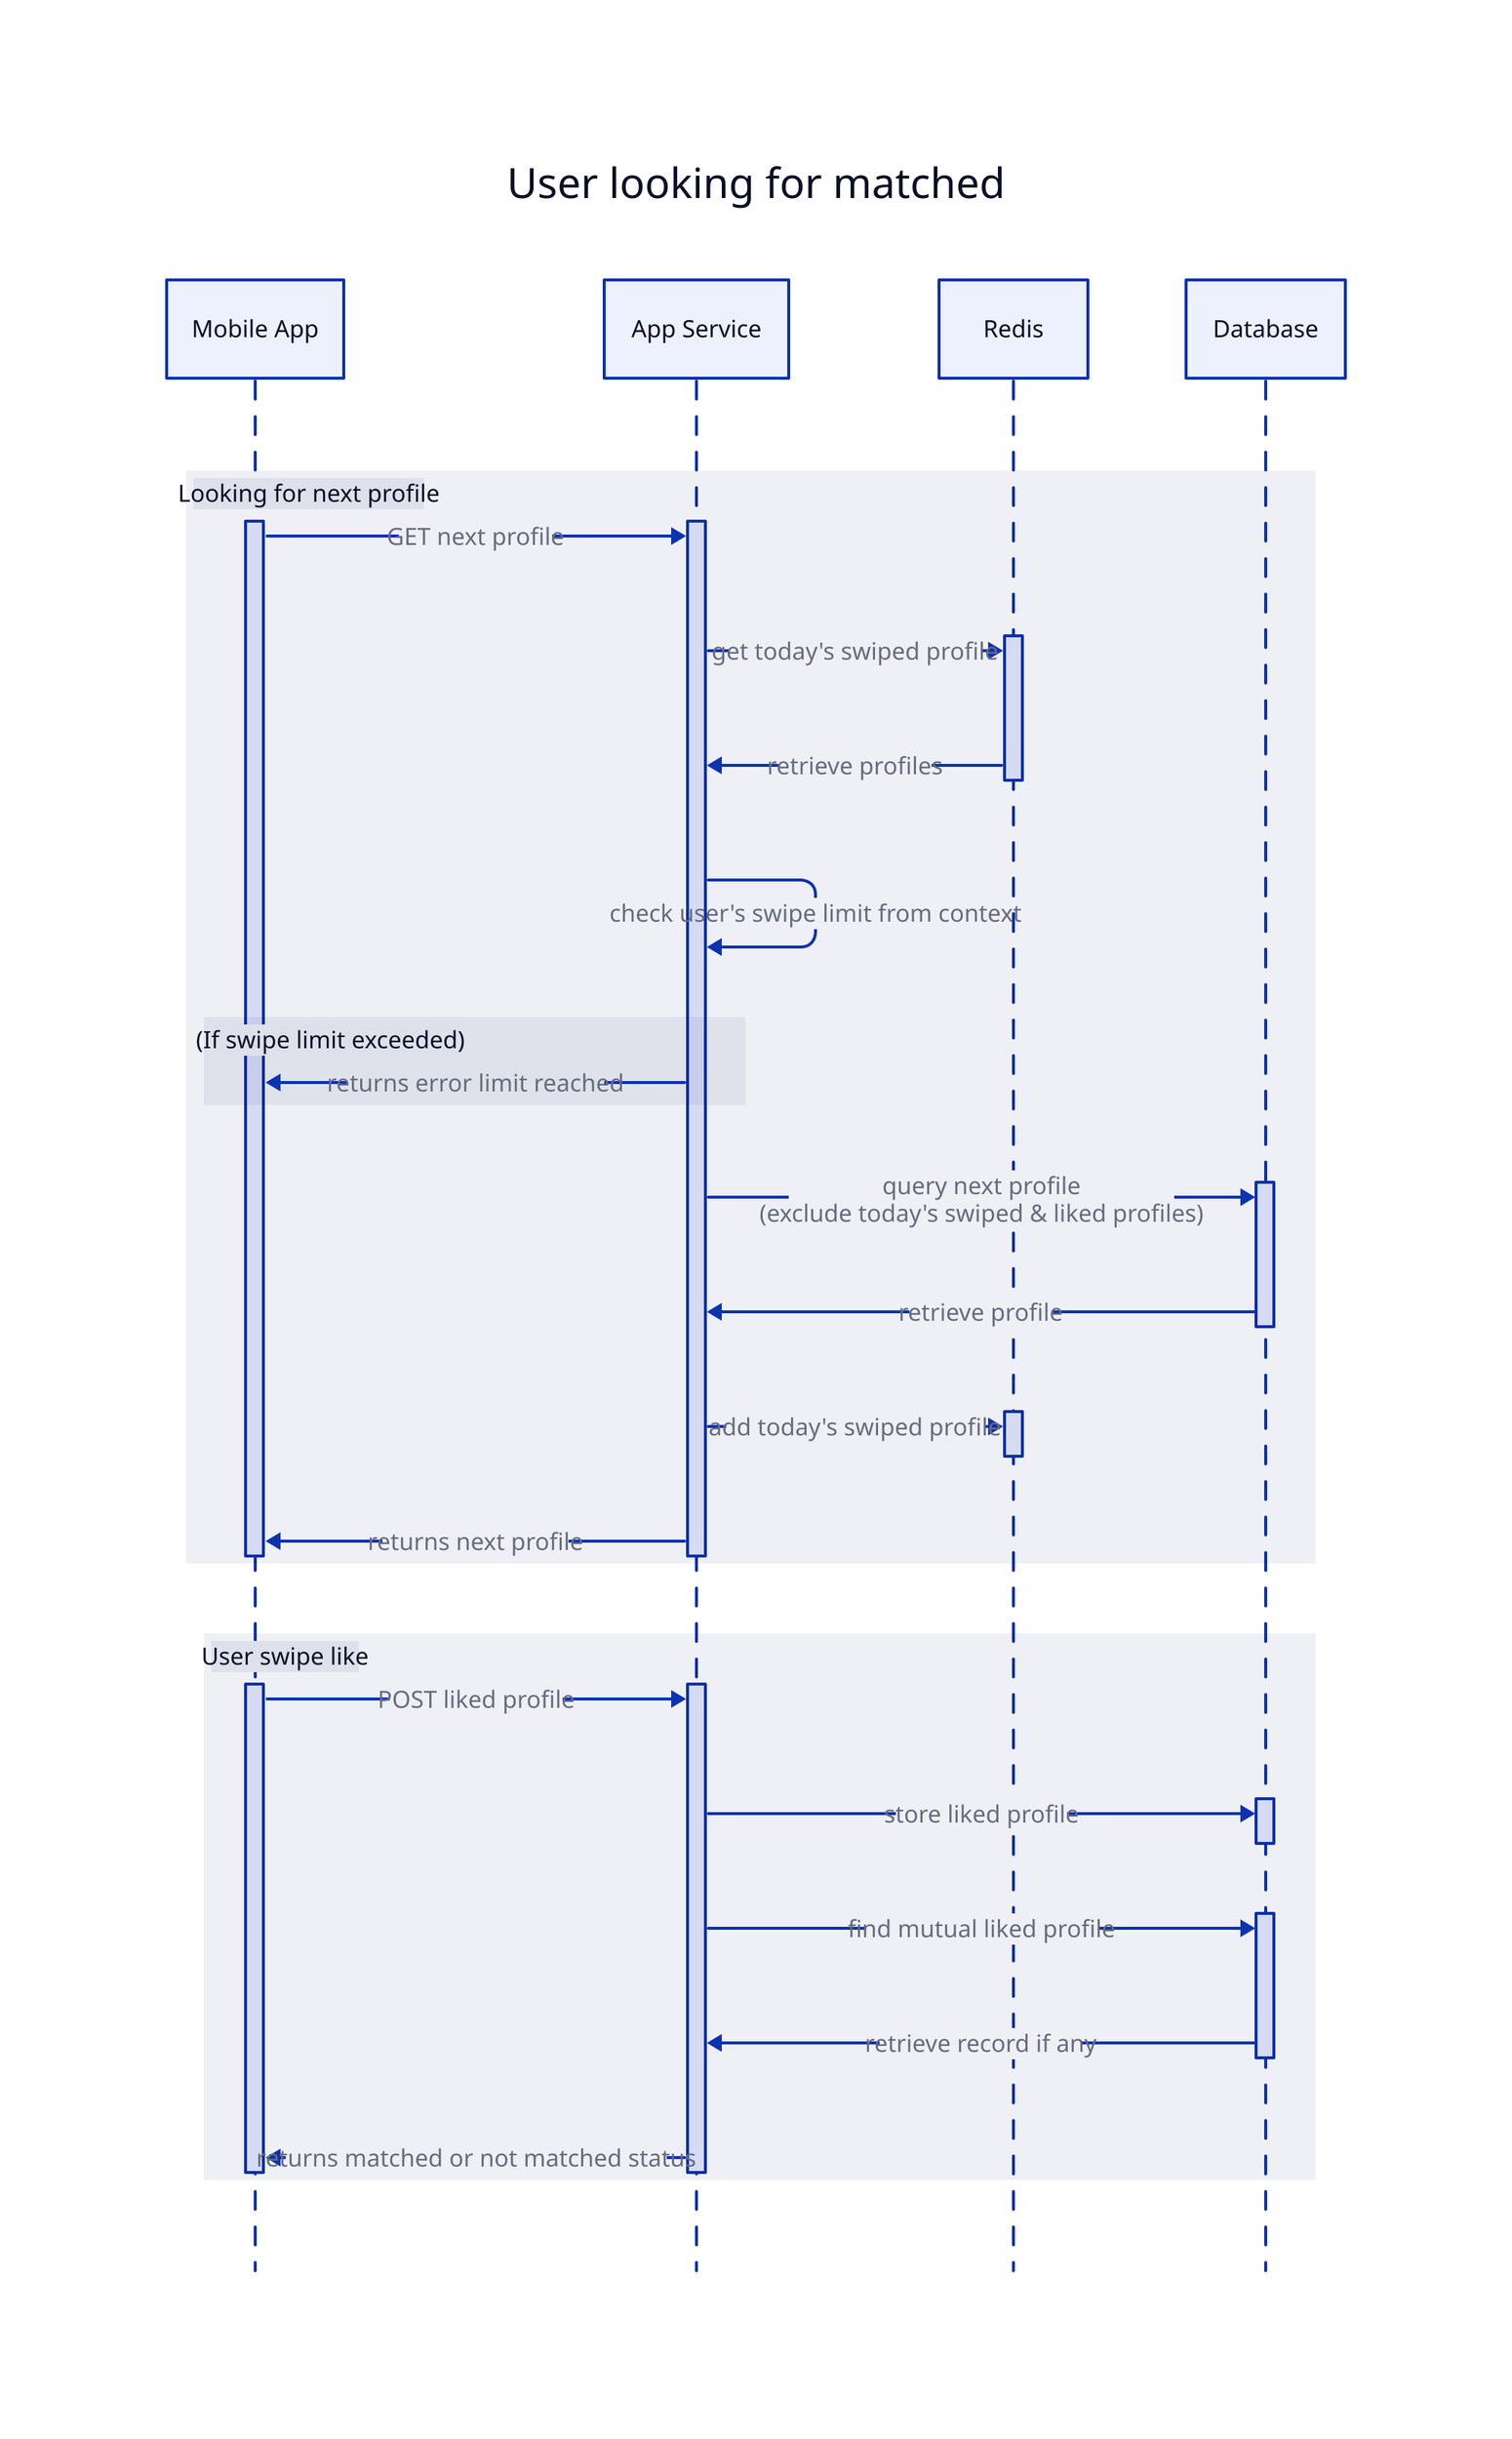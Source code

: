direction: right

swiping: User looking for matched {
    shape: sequence_diagram
    mobile: Mobile App
    service: App Service
    redis: Redis
    db: Database

    Looking for next profile: {
        mobile.profile -> service.profile: GET next profile
        service.profile -> redis.swiped: get today's swiped profile
        service.profile <- redis.swiped: retrieve profiles
        service.profile -> service.profile: check user's swipe limit from context
        limit exceeded: "(If swipe limit exceeded)" {
            mobile.profile <- service.profile: returns error limit reached
        }
        service.profile -> db.next: query next profile\n(exclude today's swiped & liked profiles)
        service.profile <- db.next: retrieve profile
        service.profile -> redis.next_swiped: add today's swiped profile
        mobile.profile <- service.profile: returns next profile
    }

    User swipe like : {
        mobile.like -> service.like: POST liked profile
        service.like -> db.like: store liked profile
        service.like -> db.reverse: find mutual liked profile
        service.like <- db.reverse: retrieve record if any
        mobile.like <- service.like: returns matched or not matched status
    }
}

